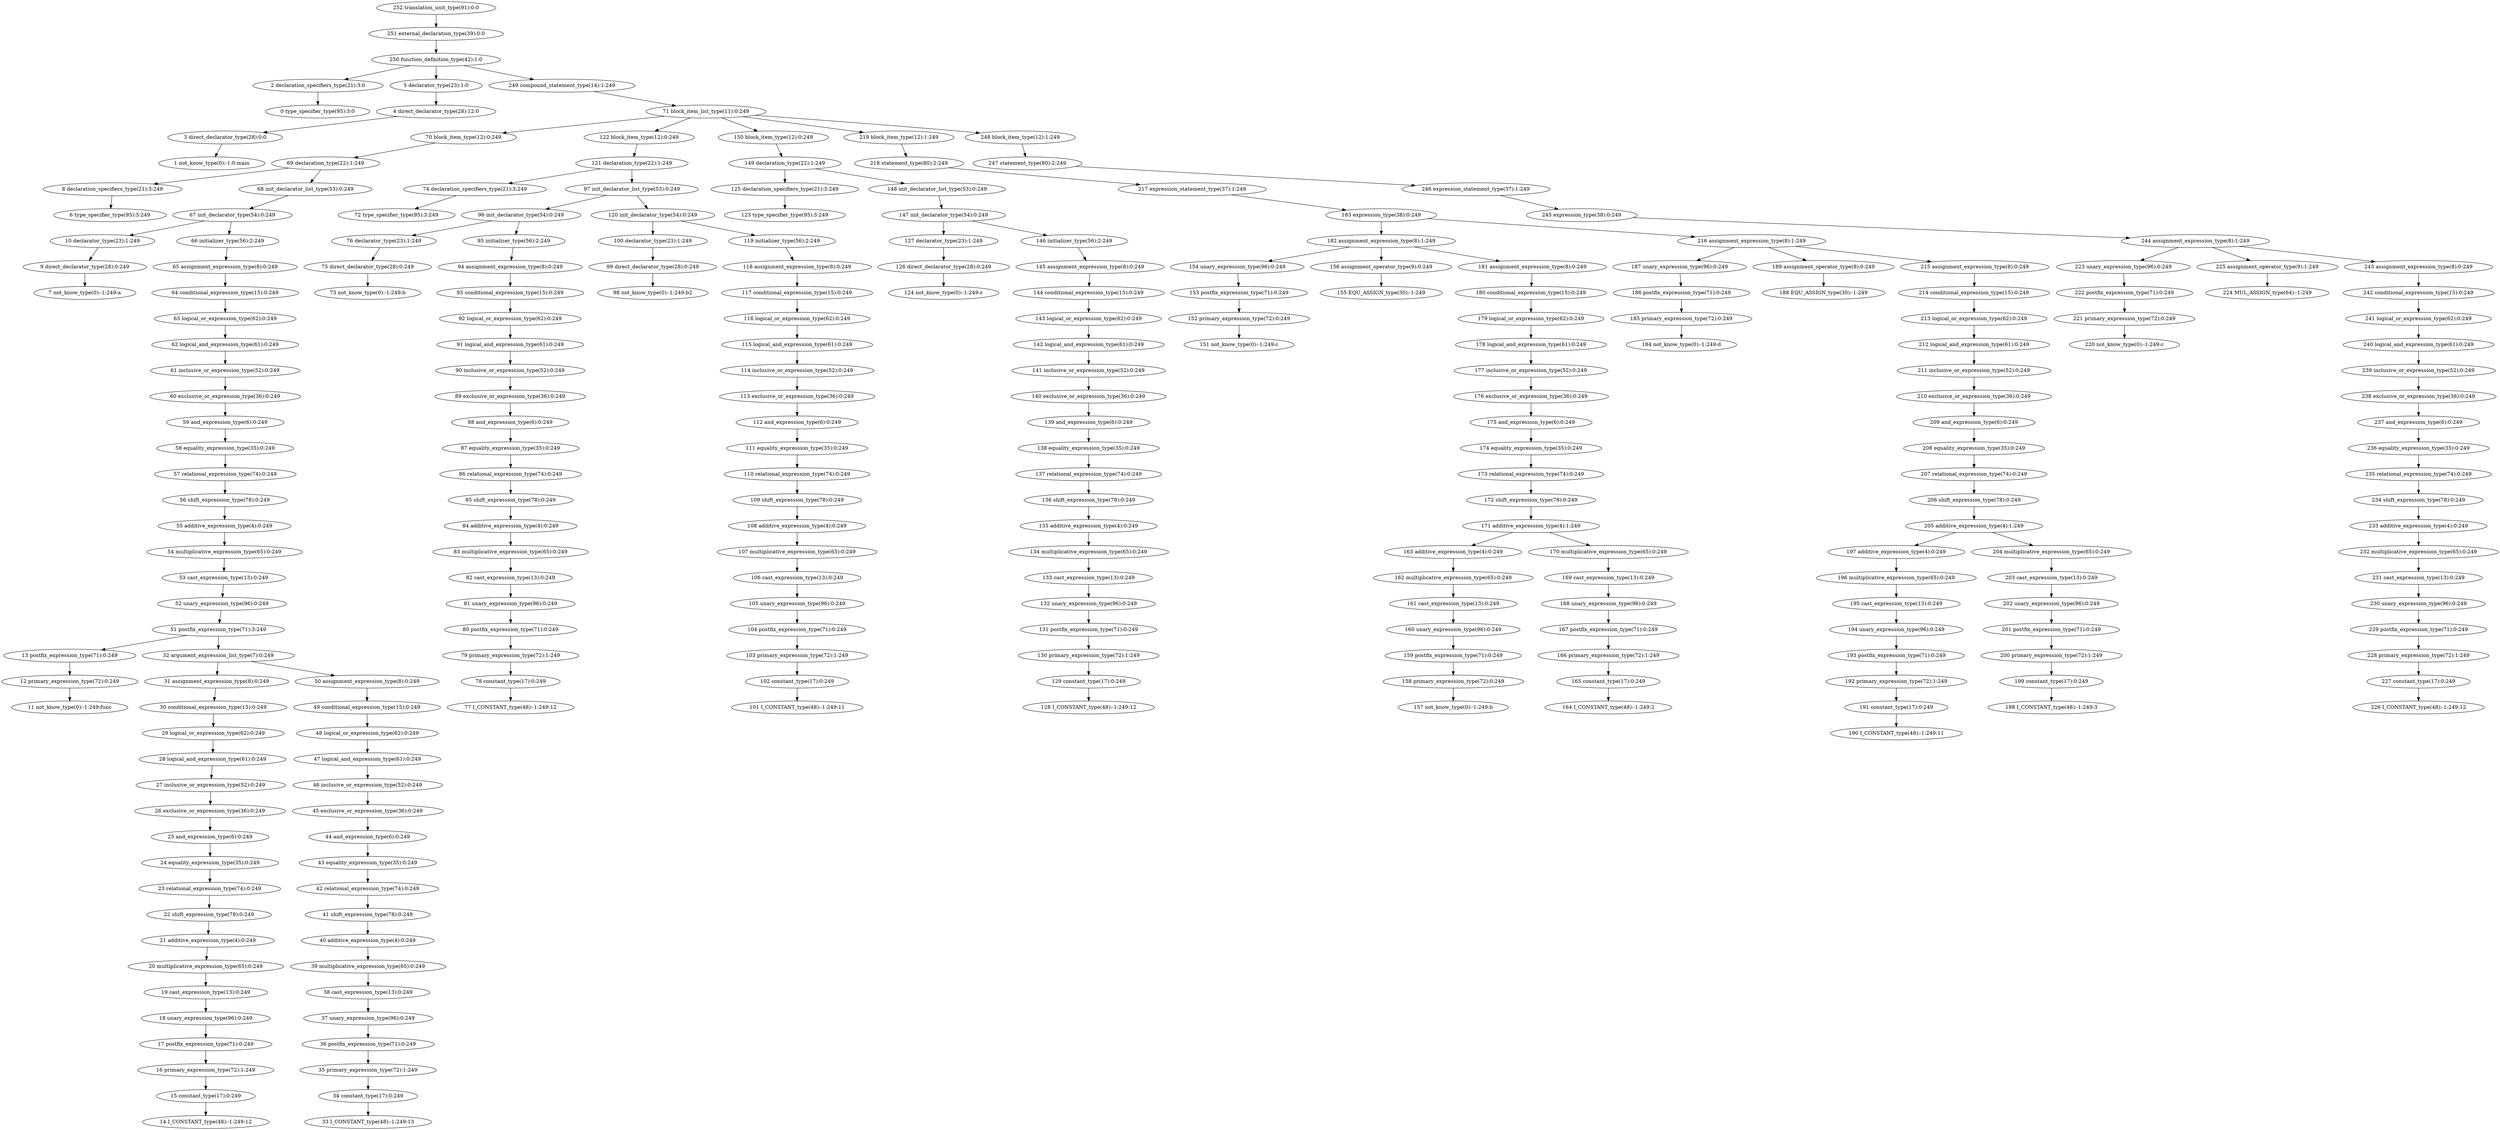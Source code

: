 digraph G{
252[label="252 translation_unit_type(91):0:0"];
251[label="251 external_declaration_type(39):0:0"];
252->251;
251[label="251 external_declaration_type(39):0:0"];
250[label="250 function_definition_type(42):1:0"];
251->250;
250[label="250 function_definition_type(42):1:0"];
2[label="2 declaration_specifiers_type(21):3:0"];
250->2;
2[label="2 declaration_specifiers_type(21):3:0"];
0[label="0 type_specifier_type(95):3:0"];
2->0;
0[label="0 type_specifier_type(95):3:0"];
5[label="5 declarator_type(23):1:0"];
250->5;
5[label="5 declarator_type(23):1:0"];
4[label="4 direct_declarator_type(28):12:0"];
5->4;
4[label="4 direct_declarator_type(28):12:0"];
3[label="3 direct_declarator_type(28):0:0"];
4->3;
3[label="3 direct_declarator_type(28):0:0"];
1[label="1 not_know_type(0):-1:0:main"];
3->1;
1[label="1 not_know_type(0):-1:0:main"];
249[label="249 compound_statement_type(14):1:249"];
250->249;
249[label="249 compound_statement_type(14):1:249"];
71[label="71 block_item_list_type(11):0:249"];
249->71;
71[label="71 block_item_list_type(11):0:249"];
70[label="70 block_item_type(12):0:249"];
71->70;
70[label="70 block_item_type(12):0:249"];
69[label="69 declaration_type(22):1:249"];
70->69;
69[label="69 declaration_type(22):1:249"];
8[label="8 declaration_specifiers_type(21):3:249"];
69->8;
8[label="8 declaration_specifiers_type(21):3:249"];
6[label="6 type_specifier_type(95):3:249"];
8->6;
6[label="6 type_specifier_type(95):3:249"];
68[label="68 init_declarator_list_type(53):0:249"];
69->68;
68[label="68 init_declarator_list_type(53):0:249"];
67[label="67 init_declarator_type(54):0:249"];
68->67;
67[label="67 init_declarator_type(54):0:249"];
10[label="10 declarator_type(23):1:249"];
67->10;
10[label="10 declarator_type(23):1:249"];
9[label="9 direct_declarator_type(28):0:249"];
10->9;
9[label="9 direct_declarator_type(28):0:249"];
7[label="7 not_know_type(0):-1:249:a"];
9->7;
7[label="7 not_know_type(0):-1:249:a"];
66[label="66 initializer_type(56):2:249"];
67->66;
66[label="66 initializer_type(56):2:249"];
65[label="65 assignment_expression_type(8):0:249"];
66->65;
65[label="65 assignment_expression_type(8):0:249"];
64[label="64 conditional_expression_type(15):0:249"];
65->64;
64[label="64 conditional_expression_type(15):0:249"];
63[label="63 logical_or_expression_type(62):0:249"];
64->63;
63[label="63 logical_or_expression_type(62):0:249"];
62[label="62 logical_and_expression_type(61):0:249"];
63->62;
62[label="62 logical_and_expression_type(61):0:249"];
61[label="61 inclusive_or_expression_type(52):0:249"];
62->61;
61[label="61 inclusive_or_expression_type(52):0:249"];
60[label="60 exclusive_or_expression_type(36):0:249"];
61->60;
60[label="60 exclusive_or_expression_type(36):0:249"];
59[label="59 and_expression_type(6):0:249"];
60->59;
59[label="59 and_expression_type(6):0:249"];
58[label="58 equality_expression_type(35):0:249"];
59->58;
58[label="58 equality_expression_type(35):0:249"];
57[label="57 relational_expression_type(74):0:249"];
58->57;
57[label="57 relational_expression_type(74):0:249"];
56[label="56 shift_expression_type(78):0:249"];
57->56;
56[label="56 shift_expression_type(78):0:249"];
55[label="55 additive_expression_type(4):0:249"];
56->55;
55[label="55 additive_expression_type(4):0:249"];
54[label="54 multiplicative_expression_type(65):0:249"];
55->54;
54[label="54 multiplicative_expression_type(65):0:249"];
53[label="53 cast_expression_type(13):0:249"];
54->53;
53[label="53 cast_expression_type(13):0:249"];
52[label="52 unary_expression_type(96):0:249"];
53->52;
52[label="52 unary_expression_type(96):0:249"];
51[label="51 postfix_expression_type(71):3:249"];
52->51;
51[label="51 postfix_expression_type(71):3:249"];
13[label="13 postfix_expression_type(71):0:249"];
51->13;
13[label="13 postfix_expression_type(71):0:249"];
12[label="12 primary_expression_type(72):0:249"];
13->12;
12[label="12 primary_expression_type(72):0:249"];
11[label="11 not_know_type(0):-1:249:func"];
12->11;
11[label="11 not_know_type(0):-1:249:func"];
32[label="32 argument_expression_list_type(7):0:249"];
51->32;
32[label="32 argument_expression_list_type(7):0:249"];
31[label="31 assignment_expression_type(8):0:249"];
32->31;
31[label="31 assignment_expression_type(8):0:249"];
30[label="30 conditional_expression_type(15):0:249"];
31->30;
30[label="30 conditional_expression_type(15):0:249"];
29[label="29 logical_or_expression_type(62):0:249"];
30->29;
29[label="29 logical_or_expression_type(62):0:249"];
28[label="28 logical_and_expression_type(61):0:249"];
29->28;
28[label="28 logical_and_expression_type(61):0:249"];
27[label="27 inclusive_or_expression_type(52):0:249"];
28->27;
27[label="27 inclusive_or_expression_type(52):0:249"];
26[label="26 exclusive_or_expression_type(36):0:249"];
27->26;
26[label="26 exclusive_or_expression_type(36):0:249"];
25[label="25 and_expression_type(6):0:249"];
26->25;
25[label="25 and_expression_type(6):0:249"];
24[label="24 equality_expression_type(35):0:249"];
25->24;
24[label="24 equality_expression_type(35):0:249"];
23[label="23 relational_expression_type(74):0:249"];
24->23;
23[label="23 relational_expression_type(74):0:249"];
22[label="22 shift_expression_type(78):0:249"];
23->22;
22[label="22 shift_expression_type(78):0:249"];
21[label="21 additive_expression_type(4):0:249"];
22->21;
21[label="21 additive_expression_type(4):0:249"];
20[label="20 multiplicative_expression_type(65):0:249"];
21->20;
20[label="20 multiplicative_expression_type(65):0:249"];
19[label="19 cast_expression_type(13):0:249"];
20->19;
19[label="19 cast_expression_type(13):0:249"];
18[label="18 unary_expression_type(96):0:249"];
19->18;
18[label="18 unary_expression_type(96):0:249"];
17[label="17 postfix_expression_type(71):0:249"];
18->17;
17[label="17 postfix_expression_type(71):0:249"];
16[label="16 primary_expression_type(72):1:249"];
17->16;
16[label="16 primary_expression_type(72):1:249"];
15[label="15 constant_type(17):0:249"];
16->15;
15[label="15 constant_type(17):0:249"];
14[label="14 I_CONSTANT_type(48):-1:249:12"];
15->14;
14[label="14 I_CONSTANT_type(48):-1:249:12"];
50[label="50 assignment_expression_type(8):0:249"];
32->50;
50[label="50 assignment_expression_type(8):0:249"];
49[label="49 conditional_expression_type(15):0:249"];
50->49;
49[label="49 conditional_expression_type(15):0:249"];
48[label="48 logical_or_expression_type(62):0:249"];
49->48;
48[label="48 logical_or_expression_type(62):0:249"];
47[label="47 logical_and_expression_type(61):0:249"];
48->47;
47[label="47 logical_and_expression_type(61):0:249"];
46[label="46 inclusive_or_expression_type(52):0:249"];
47->46;
46[label="46 inclusive_or_expression_type(52):0:249"];
45[label="45 exclusive_or_expression_type(36):0:249"];
46->45;
45[label="45 exclusive_or_expression_type(36):0:249"];
44[label="44 and_expression_type(6):0:249"];
45->44;
44[label="44 and_expression_type(6):0:249"];
43[label="43 equality_expression_type(35):0:249"];
44->43;
43[label="43 equality_expression_type(35):0:249"];
42[label="42 relational_expression_type(74):0:249"];
43->42;
42[label="42 relational_expression_type(74):0:249"];
41[label="41 shift_expression_type(78):0:249"];
42->41;
41[label="41 shift_expression_type(78):0:249"];
40[label="40 additive_expression_type(4):0:249"];
41->40;
40[label="40 additive_expression_type(4):0:249"];
39[label="39 multiplicative_expression_type(65):0:249"];
40->39;
39[label="39 multiplicative_expression_type(65):0:249"];
38[label="38 cast_expression_type(13):0:249"];
39->38;
38[label="38 cast_expression_type(13):0:249"];
37[label="37 unary_expression_type(96):0:249"];
38->37;
37[label="37 unary_expression_type(96):0:249"];
36[label="36 postfix_expression_type(71):0:249"];
37->36;
36[label="36 postfix_expression_type(71):0:249"];
35[label="35 primary_expression_type(72):1:249"];
36->35;
35[label="35 primary_expression_type(72):1:249"];
34[label="34 constant_type(17):0:249"];
35->34;
34[label="34 constant_type(17):0:249"];
33[label="33 I_CONSTANT_type(48):-1:249:13"];
34->33;
33[label="33 I_CONSTANT_type(48):-1:249:13"];
122[label="122 block_item_type(12):0:249"];
71->122;
122[label="122 block_item_type(12):0:249"];
121[label="121 declaration_type(22):1:249"];
122->121;
121[label="121 declaration_type(22):1:249"];
74[label="74 declaration_specifiers_type(21):3:249"];
121->74;
74[label="74 declaration_specifiers_type(21):3:249"];
72[label="72 type_specifier_type(95):3:249"];
74->72;
72[label="72 type_specifier_type(95):3:249"];
97[label="97 init_declarator_list_type(53):0:249"];
121->97;
97[label="97 init_declarator_list_type(53):0:249"];
96[label="96 init_declarator_type(54):0:249"];
97->96;
96[label="96 init_declarator_type(54):0:249"];
76[label="76 declarator_type(23):1:249"];
96->76;
76[label="76 declarator_type(23):1:249"];
75[label="75 direct_declarator_type(28):0:249"];
76->75;
75[label="75 direct_declarator_type(28):0:249"];
73[label="73 not_know_type(0):-1:249:b"];
75->73;
73[label="73 not_know_type(0):-1:249:b"];
95[label="95 initializer_type(56):2:249"];
96->95;
95[label="95 initializer_type(56):2:249"];
94[label="94 assignment_expression_type(8):0:249"];
95->94;
94[label="94 assignment_expression_type(8):0:249"];
93[label="93 conditional_expression_type(15):0:249"];
94->93;
93[label="93 conditional_expression_type(15):0:249"];
92[label="92 logical_or_expression_type(62):0:249"];
93->92;
92[label="92 logical_or_expression_type(62):0:249"];
91[label="91 logical_and_expression_type(61):0:249"];
92->91;
91[label="91 logical_and_expression_type(61):0:249"];
90[label="90 inclusive_or_expression_type(52):0:249"];
91->90;
90[label="90 inclusive_or_expression_type(52):0:249"];
89[label="89 exclusive_or_expression_type(36):0:249"];
90->89;
89[label="89 exclusive_or_expression_type(36):0:249"];
88[label="88 and_expression_type(6):0:249"];
89->88;
88[label="88 and_expression_type(6):0:249"];
87[label="87 equality_expression_type(35):0:249"];
88->87;
87[label="87 equality_expression_type(35):0:249"];
86[label="86 relational_expression_type(74):0:249"];
87->86;
86[label="86 relational_expression_type(74):0:249"];
85[label="85 shift_expression_type(78):0:249"];
86->85;
85[label="85 shift_expression_type(78):0:249"];
84[label="84 additive_expression_type(4):0:249"];
85->84;
84[label="84 additive_expression_type(4):0:249"];
83[label="83 multiplicative_expression_type(65):0:249"];
84->83;
83[label="83 multiplicative_expression_type(65):0:249"];
82[label="82 cast_expression_type(13):0:249"];
83->82;
82[label="82 cast_expression_type(13):0:249"];
81[label="81 unary_expression_type(96):0:249"];
82->81;
81[label="81 unary_expression_type(96):0:249"];
80[label="80 postfix_expression_type(71):0:249"];
81->80;
80[label="80 postfix_expression_type(71):0:249"];
79[label="79 primary_expression_type(72):1:249"];
80->79;
79[label="79 primary_expression_type(72):1:249"];
78[label="78 constant_type(17):0:249"];
79->78;
78[label="78 constant_type(17):0:249"];
77[label="77 I_CONSTANT_type(48):-1:249:12"];
78->77;
77[label="77 I_CONSTANT_type(48):-1:249:12"];
120[label="120 init_declarator_type(54):0:249"];
97->120;
120[label="120 init_declarator_type(54):0:249"];
100[label="100 declarator_type(23):1:249"];
120->100;
100[label="100 declarator_type(23):1:249"];
99[label="99 direct_declarator_type(28):0:249"];
100->99;
99[label="99 direct_declarator_type(28):0:249"];
98[label="98 not_know_type(0):-1:249:b2"];
99->98;
98[label="98 not_know_type(0):-1:249:b2"];
119[label="119 initializer_type(56):2:249"];
120->119;
119[label="119 initializer_type(56):2:249"];
118[label="118 assignment_expression_type(8):0:249"];
119->118;
118[label="118 assignment_expression_type(8):0:249"];
117[label="117 conditional_expression_type(15):0:249"];
118->117;
117[label="117 conditional_expression_type(15):0:249"];
116[label="116 logical_or_expression_type(62):0:249"];
117->116;
116[label="116 logical_or_expression_type(62):0:249"];
115[label="115 logical_and_expression_type(61):0:249"];
116->115;
115[label="115 logical_and_expression_type(61):0:249"];
114[label="114 inclusive_or_expression_type(52):0:249"];
115->114;
114[label="114 inclusive_or_expression_type(52):0:249"];
113[label="113 exclusive_or_expression_type(36):0:249"];
114->113;
113[label="113 exclusive_or_expression_type(36):0:249"];
112[label="112 and_expression_type(6):0:249"];
113->112;
112[label="112 and_expression_type(6):0:249"];
111[label="111 equality_expression_type(35):0:249"];
112->111;
111[label="111 equality_expression_type(35):0:249"];
110[label="110 relational_expression_type(74):0:249"];
111->110;
110[label="110 relational_expression_type(74):0:249"];
109[label="109 shift_expression_type(78):0:249"];
110->109;
109[label="109 shift_expression_type(78):0:249"];
108[label="108 additive_expression_type(4):0:249"];
109->108;
108[label="108 additive_expression_type(4):0:249"];
107[label="107 multiplicative_expression_type(65):0:249"];
108->107;
107[label="107 multiplicative_expression_type(65):0:249"];
106[label="106 cast_expression_type(13):0:249"];
107->106;
106[label="106 cast_expression_type(13):0:249"];
105[label="105 unary_expression_type(96):0:249"];
106->105;
105[label="105 unary_expression_type(96):0:249"];
104[label="104 postfix_expression_type(71):0:249"];
105->104;
104[label="104 postfix_expression_type(71):0:249"];
103[label="103 primary_expression_type(72):1:249"];
104->103;
103[label="103 primary_expression_type(72):1:249"];
102[label="102 constant_type(17):0:249"];
103->102;
102[label="102 constant_type(17):0:249"];
101[label="101 I_CONSTANT_type(48):-1:249:11"];
102->101;
101[label="101 I_CONSTANT_type(48):-1:249:11"];
150[label="150 block_item_type(12):0:249"];
71->150;
150[label="150 block_item_type(12):0:249"];
149[label="149 declaration_type(22):1:249"];
150->149;
149[label="149 declaration_type(22):1:249"];
125[label="125 declaration_specifiers_type(21):3:249"];
149->125;
125[label="125 declaration_specifiers_type(21):3:249"];
123[label="123 type_specifier_type(95):3:249"];
125->123;
123[label="123 type_specifier_type(95):3:249"];
148[label="148 init_declarator_list_type(53):0:249"];
149->148;
148[label="148 init_declarator_list_type(53):0:249"];
147[label="147 init_declarator_type(54):0:249"];
148->147;
147[label="147 init_declarator_type(54):0:249"];
127[label="127 declarator_type(23):1:249"];
147->127;
127[label="127 declarator_type(23):1:249"];
126[label="126 direct_declarator_type(28):0:249"];
127->126;
126[label="126 direct_declarator_type(28):0:249"];
124[label="124 not_know_type(0):-1:249:c"];
126->124;
124[label="124 not_know_type(0):-1:249:c"];
146[label="146 initializer_type(56):2:249"];
147->146;
146[label="146 initializer_type(56):2:249"];
145[label="145 assignment_expression_type(8):0:249"];
146->145;
145[label="145 assignment_expression_type(8):0:249"];
144[label="144 conditional_expression_type(15):0:249"];
145->144;
144[label="144 conditional_expression_type(15):0:249"];
143[label="143 logical_or_expression_type(62):0:249"];
144->143;
143[label="143 logical_or_expression_type(62):0:249"];
142[label="142 logical_and_expression_type(61):0:249"];
143->142;
142[label="142 logical_and_expression_type(61):0:249"];
141[label="141 inclusive_or_expression_type(52):0:249"];
142->141;
141[label="141 inclusive_or_expression_type(52):0:249"];
140[label="140 exclusive_or_expression_type(36):0:249"];
141->140;
140[label="140 exclusive_or_expression_type(36):0:249"];
139[label="139 and_expression_type(6):0:249"];
140->139;
139[label="139 and_expression_type(6):0:249"];
138[label="138 equality_expression_type(35):0:249"];
139->138;
138[label="138 equality_expression_type(35):0:249"];
137[label="137 relational_expression_type(74):0:249"];
138->137;
137[label="137 relational_expression_type(74):0:249"];
136[label="136 shift_expression_type(78):0:249"];
137->136;
136[label="136 shift_expression_type(78):0:249"];
135[label="135 additive_expression_type(4):0:249"];
136->135;
135[label="135 additive_expression_type(4):0:249"];
134[label="134 multiplicative_expression_type(65):0:249"];
135->134;
134[label="134 multiplicative_expression_type(65):0:249"];
133[label="133 cast_expression_type(13):0:249"];
134->133;
133[label="133 cast_expression_type(13):0:249"];
132[label="132 unary_expression_type(96):0:249"];
133->132;
132[label="132 unary_expression_type(96):0:249"];
131[label="131 postfix_expression_type(71):0:249"];
132->131;
131[label="131 postfix_expression_type(71):0:249"];
130[label="130 primary_expression_type(72):1:249"];
131->130;
130[label="130 primary_expression_type(72):1:249"];
129[label="129 constant_type(17):0:249"];
130->129;
129[label="129 constant_type(17):0:249"];
128[label="128 I_CONSTANT_type(48):-1:249:12"];
129->128;
128[label="128 I_CONSTANT_type(48):-1:249:12"];
219[label="219 block_item_type(12):1:249"];
71->219;
219[label="219 block_item_type(12):1:249"];
218[label="218 statement_type(80):2:249"];
219->218;
218[label="218 statement_type(80):2:249"];
217[label="217 expression_statement_type(37):1:249"];
218->217;
217[label="217 expression_statement_type(37):1:249"];
183[label="183 expression_type(38):0:249"];
217->183;
183[label="183 expression_type(38):0:249"];
182[label="182 assignment_expression_type(8):1:249"];
183->182;
182[label="182 assignment_expression_type(8):1:249"];
154[label="154 unary_expression_type(96):0:249"];
182->154;
154[label="154 unary_expression_type(96):0:249"];
153[label="153 postfix_expression_type(71):0:249"];
154->153;
153[label="153 postfix_expression_type(71):0:249"];
152[label="152 primary_expression_type(72):0:249"];
153->152;
152[label="152 primary_expression_type(72):0:249"];
151[label="151 not_know_type(0):-1:249:c"];
152->151;
151[label="151 not_know_type(0):-1:249:c"];
156[label="156 assignment_operator_type(9):0:249"];
182->156;
156[label="156 assignment_operator_type(9):0:249"];
155[label="155 EQU_ASSIGN_type(30):-1:249"];
156->155;
155[label="155 EQU_ASSIGN_type(30):-1:249"];
181[label="181 assignment_expression_type(8):0:249"];
182->181;
181[label="181 assignment_expression_type(8):0:249"];
180[label="180 conditional_expression_type(15):0:249"];
181->180;
180[label="180 conditional_expression_type(15):0:249"];
179[label="179 logical_or_expression_type(62):0:249"];
180->179;
179[label="179 logical_or_expression_type(62):0:249"];
178[label="178 logical_and_expression_type(61):0:249"];
179->178;
178[label="178 logical_and_expression_type(61):0:249"];
177[label="177 inclusive_or_expression_type(52):0:249"];
178->177;
177[label="177 inclusive_or_expression_type(52):0:249"];
176[label="176 exclusive_or_expression_type(36):0:249"];
177->176;
176[label="176 exclusive_or_expression_type(36):0:249"];
175[label="175 and_expression_type(6):0:249"];
176->175;
175[label="175 and_expression_type(6):0:249"];
174[label="174 equality_expression_type(35):0:249"];
175->174;
174[label="174 equality_expression_type(35):0:249"];
173[label="173 relational_expression_type(74):0:249"];
174->173;
173[label="173 relational_expression_type(74):0:249"];
172[label="172 shift_expression_type(78):0:249"];
173->172;
172[label="172 shift_expression_type(78):0:249"];
171[label="171 additive_expression_type(4):1:249"];
172->171;
171[label="171 additive_expression_type(4):1:249"];
163[label="163 additive_expression_type(4):0:249"];
171->163;
163[label="163 additive_expression_type(4):0:249"];
162[label="162 multiplicative_expression_type(65):0:249"];
163->162;
162[label="162 multiplicative_expression_type(65):0:249"];
161[label="161 cast_expression_type(13):0:249"];
162->161;
161[label="161 cast_expression_type(13):0:249"];
160[label="160 unary_expression_type(96):0:249"];
161->160;
160[label="160 unary_expression_type(96):0:249"];
159[label="159 postfix_expression_type(71):0:249"];
160->159;
159[label="159 postfix_expression_type(71):0:249"];
158[label="158 primary_expression_type(72):0:249"];
159->158;
158[label="158 primary_expression_type(72):0:249"];
157[label="157 not_know_type(0):-1:249:b"];
158->157;
157[label="157 not_know_type(0):-1:249:b"];
170[label="170 multiplicative_expression_type(65):0:249"];
171->170;
170[label="170 multiplicative_expression_type(65):0:249"];
169[label="169 cast_expression_type(13):0:249"];
170->169;
169[label="169 cast_expression_type(13):0:249"];
168[label="168 unary_expression_type(96):0:249"];
169->168;
168[label="168 unary_expression_type(96):0:249"];
167[label="167 postfix_expression_type(71):0:249"];
168->167;
167[label="167 postfix_expression_type(71):0:249"];
166[label="166 primary_expression_type(72):1:249"];
167->166;
166[label="166 primary_expression_type(72):1:249"];
165[label="165 constant_type(17):0:249"];
166->165;
165[label="165 constant_type(17):0:249"];
164[label="164 I_CONSTANT_type(48):-1:249:2"];
165->164;
164[label="164 I_CONSTANT_type(48):-1:249:2"];
216[label="216 assignment_expression_type(8):1:249"];
183->216;
216[label="216 assignment_expression_type(8):1:249"];
187[label="187 unary_expression_type(96):0:249"];
216->187;
187[label="187 unary_expression_type(96):0:249"];
186[label="186 postfix_expression_type(71):0:249"];
187->186;
186[label="186 postfix_expression_type(71):0:249"];
185[label="185 primary_expression_type(72):0:249"];
186->185;
185[label="185 primary_expression_type(72):0:249"];
184[label="184 not_know_type(0):-1:249:d"];
185->184;
184[label="184 not_know_type(0):-1:249:d"];
189[label="189 assignment_operator_type(9):0:249"];
216->189;
189[label="189 assignment_operator_type(9):0:249"];
188[label="188 EQU_ASSIGN_type(30):-1:249"];
189->188;
188[label="188 EQU_ASSIGN_type(30):-1:249"];
215[label="215 assignment_expression_type(8):0:249"];
216->215;
215[label="215 assignment_expression_type(8):0:249"];
214[label="214 conditional_expression_type(15):0:249"];
215->214;
214[label="214 conditional_expression_type(15):0:249"];
213[label="213 logical_or_expression_type(62):0:249"];
214->213;
213[label="213 logical_or_expression_type(62):0:249"];
212[label="212 logical_and_expression_type(61):0:249"];
213->212;
212[label="212 logical_and_expression_type(61):0:249"];
211[label="211 inclusive_or_expression_type(52):0:249"];
212->211;
211[label="211 inclusive_or_expression_type(52):0:249"];
210[label="210 exclusive_or_expression_type(36):0:249"];
211->210;
210[label="210 exclusive_or_expression_type(36):0:249"];
209[label="209 and_expression_type(6):0:249"];
210->209;
209[label="209 and_expression_type(6):0:249"];
208[label="208 equality_expression_type(35):0:249"];
209->208;
208[label="208 equality_expression_type(35):0:249"];
207[label="207 relational_expression_type(74):0:249"];
208->207;
207[label="207 relational_expression_type(74):0:249"];
206[label="206 shift_expression_type(78):0:249"];
207->206;
206[label="206 shift_expression_type(78):0:249"];
205[label="205 additive_expression_type(4):1:249"];
206->205;
205[label="205 additive_expression_type(4):1:249"];
197[label="197 additive_expression_type(4):0:249"];
205->197;
197[label="197 additive_expression_type(4):0:249"];
196[label="196 multiplicative_expression_type(65):0:249"];
197->196;
196[label="196 multiplicative_expression_type(65):0:249"];
195[label="195 cast_expression_type(13):0:249"];
196->195;
195[label="195 cast_expression_type(13):0:249"];
194[label="194 unary_expression_type(96):0:249"];
195->194;
194[label="194 unary_expression_type(96):0:249"];
193[label="193 postfix_expression_type(71):0:249"];
194->193;
193[label="193 postfix_expression_type(71):0:249"];
192[label="192 primary_expression_type(72):1:249"];
193->192;
192[label="192 primary_expression_type(72):1:249"];
191[label="191 constant_type(17):0:249"];
192->191;
191[label="191 constant_type(17):0:249"];
190[label="190 I_CONSTANT_type(48):-1:249:11"];
191->190;
190[label="190 I_CONSTANT_type(48):-1:249:11"];
204[label="204 multiplicative_expression_type(65):0:249"];
205->204;
204[label="204 multiplicative_expression_type(65):0:249"];
203[label="203 cast_expression_type(13):0:249"];
204->203;
203[label="203 cast_expression_type(13):0:249"];
202[label="202 unary_expression_type(96):0:249"];
203->202;
202[label="202 unary_expression_type(96):0:249"];
201[label="201 postfix_expression_type(71):0:249"];
202->201;
201[label="201 postfix_expression_type(71):0:249"];
200[label="200 primary_expression_type(72):1:249"];
201->200;
200[label="200 primary_expression_type(72):1:249"];
199[label="199 constant_type(17):0:249"];
200->199;
199[label="199 constant_type(17):0:249"];
198[label="198 I_CONSTANT_type(48):-1:249:3"];
199->198;
198[label="198 I_CONSTANT_type(48):-1:249:3"];
248[label="248 block_item_type(12):1:249"];
71->248;
248[label="248 block_item_type(12):1:249"];
247[label="247 statement_type(80):2:249"];
248->247;
247[label="247 statement_type(80):2:249"];
246[label="246 expression_statement_type(37):1:249"];
247->246;
246[label="246 expression_statement_type(37):1:249"];
245[label="245 expression_type(38):0:249"];
246->245;
245[label="245 expression_type(38):0:249"];
244[label="244 assignment_expression_type(8):1:249"];
245->244;
244[label="244 assignment_expression_type(8):1:249"];
223[label="223 unary_expression_type(96):0:249"];
244->223;
223[label="223 unary_expression_type(96):0:249"];
222[label="222 postfix_expression_type(71):0:249"];
223->222;
222[label="222 postfix_expression_type(71):0:249"];
221[label="221 primary_expression_type(72):0:249"];
222->221;
221[label="221 primary_expression_type(72):0:249"];
220[label="220 not_know_type(0):-1:249:c"];
221->220;
220[label="220 not_know_type(0):-1:249:c"];
225[label="225 assignment_operator_type(9):1:249"];
244->225;
225[label="225 assignment_operator_type(9):1:249"];
224[label="224 MUL_ASSIGN_type(64):-1:249"];
225->224;
224[label="224 MUL_ASSIGN_type(64):-1:249"];
243[label="243 assignment_expression_type(8):0:249"];
244->243;
243[label="243 assignment_expression_type(8):0:249"];
242[label="242 conditional_expression_type(15):0:249"];
243->242;
242[label="242 conditional_expression_type(15):0:249"];
241[label="241 logical_or_expression_type(62):0:249"];
242->241;
241[label="241 logical_or_expression_type(62):0:249"];
240[label="240 logical_and_expression_type(61):0:249"];
241->240;
240[label="240 logical_and_expression_type(61):0:249"];
239[label="239 inclusive_or_expression_type(52):0:249"];
240->239;
239[label="239 inclusive_or_expression_type(52):0:249"];
238[label="238 exclusive_or_expression_type(36):0:249"];
239->238;
238[label="238 exclusive_or_expression_type(36):0:249"];
237[label="237 and_expression_type(6):0:249"];
238->237;
237[label="237 and_expression_type(6):0:249"];
236[label="236 equality_expression_type(35):0:249"];
237->236;
236[label="236 equality_expression_type(35):0:249"];
235[label="235 relational_expression_type(74):0:249"];
236->235;
235[label="235 relational_expression_type(74):0:249"];
234[label="234 shift_expression_type(78):0:249"];
235->234;
234[label="234 shift_expression_type(78):0:249"];
233[label="233 additive_expression_type(4):0:249"];
234->233;
233[label="233 additive_expression_type(4):0:249"];
232[label="232 multiplicative_expression_type(65):0:249"];
233->232;
232[label="232 multiplicative_expression_type(65):0:249"];
231[label="231 cast_expression_type(13):0:249"];
232->231;
231[label="231 cast_expression_type(13):0:249"];
230[label="230 unary_expression_type(96):0:249"];
231->230;
230[label="230 unary_expression_type(96):0:249"];
229[label="229 postfix_expression_type(71):0:249"];
230->229;
229[label="229 postfix_expression_type(71):0:249"];
228[label="228 primary_expression_type(72):1:249"];
229->228;
228[label="228 primary_expression_type(72):1:249"];
227[label="227 constant_type(17):0:249"];
228->227;
227[label="227 constant_type(17):0:249"];
226[label="226 I_CONSTANT_type(48):-1:249:12"];
227->226;
226[label="226 I_CONSTANT_type(48):-1:249:12"];
}
